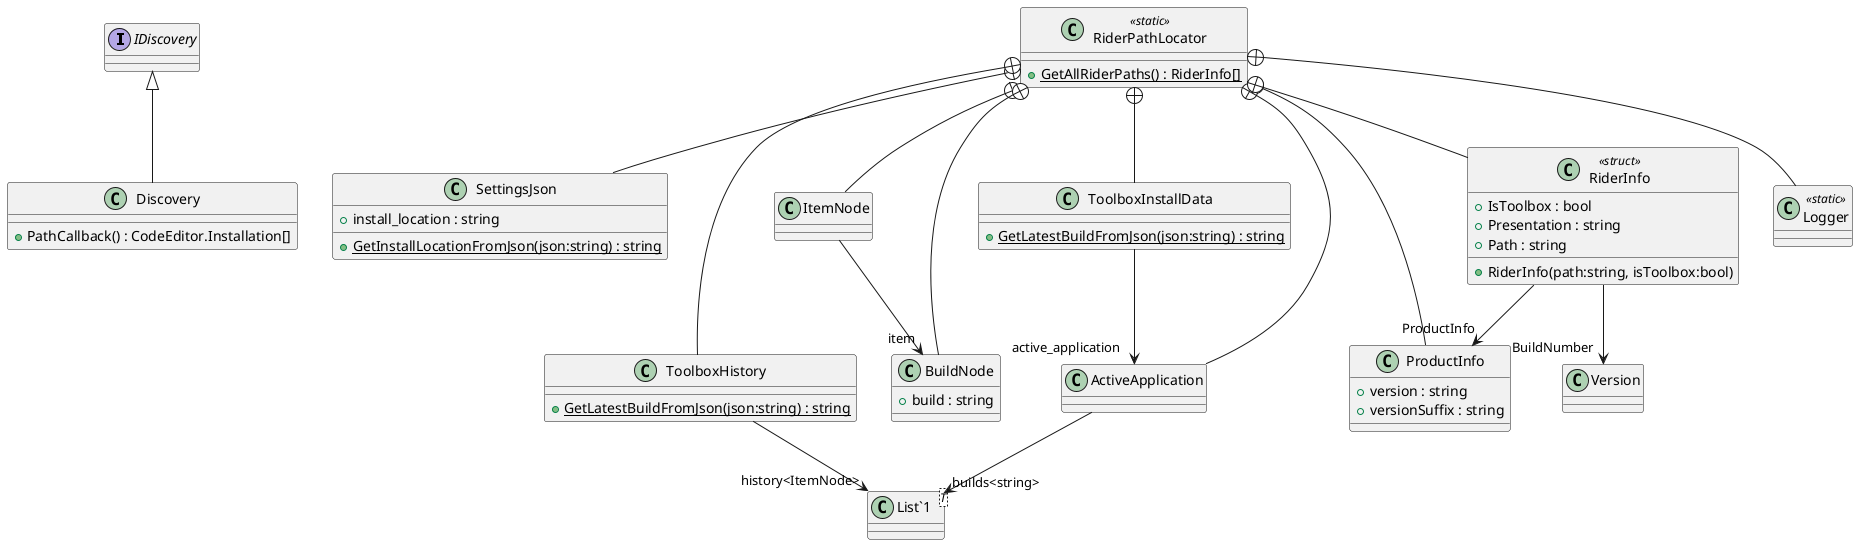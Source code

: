 @startuml
interface IDiscovery {
}
class Discovery {
    + PathCallback() : CodeEditor.Installation[]
}
class RiderPathLocator <<static>> {
    + {static} GetAllRiderPaths() : RiderInfo[]
}
class SettingsJson {
    + install_location : string
    + {static} GetInstallLocationFromJson(json:string) : string
}
class ToolboxHistory {
    + {static} GetLatestBuildFromJson(json:string) : string
}
class ItemNode {
}
class BuildNode {
    + build : string
}
class ProductInfo {
    + version : string
    + versionSuffix : string
}
class ToolboxInstallData {
    + {static} GetLatestBuildFromJson(json:string) : string
}
class ActiveApplication {
}
class RiderInfo <<struct>> {
    + IsToolbox : bool
    + Presentation : string
    + Path : string
    + RiderInfo(path:string, isToolbox:bool)
}
class Logger <<static>> {
}
class "List`1"<T> {
}
IDiscovery <|-- Discovery
RiderPathLocator +-- SettingsJson
RiderPathLocator +-- ToolboxHistory
ToolboxHistory --> "history<ItemNode>" "List`1"
RiderPathLocator +-- ItemNode
ItemNode --> "item" BuildNode
RiderPathLocator +-- BuildNode
RiderPathLocator +-- ProductInfo
RiderPathLocator +-- ToolboxInstallData
ToolboxInstallData --> "active_application" ActiveApplication
RiderPathLocator +-- ActiveApplication
ActiveApplication --> "builds<string>" "List`1"
RiderPathLocator +-- RiderInfo
RiderInfo --> "BuildNumber" Version
RiderInfo --> "ProductInfo" ProductInfo
RiderPathLocator +-- Logger
@enduml
